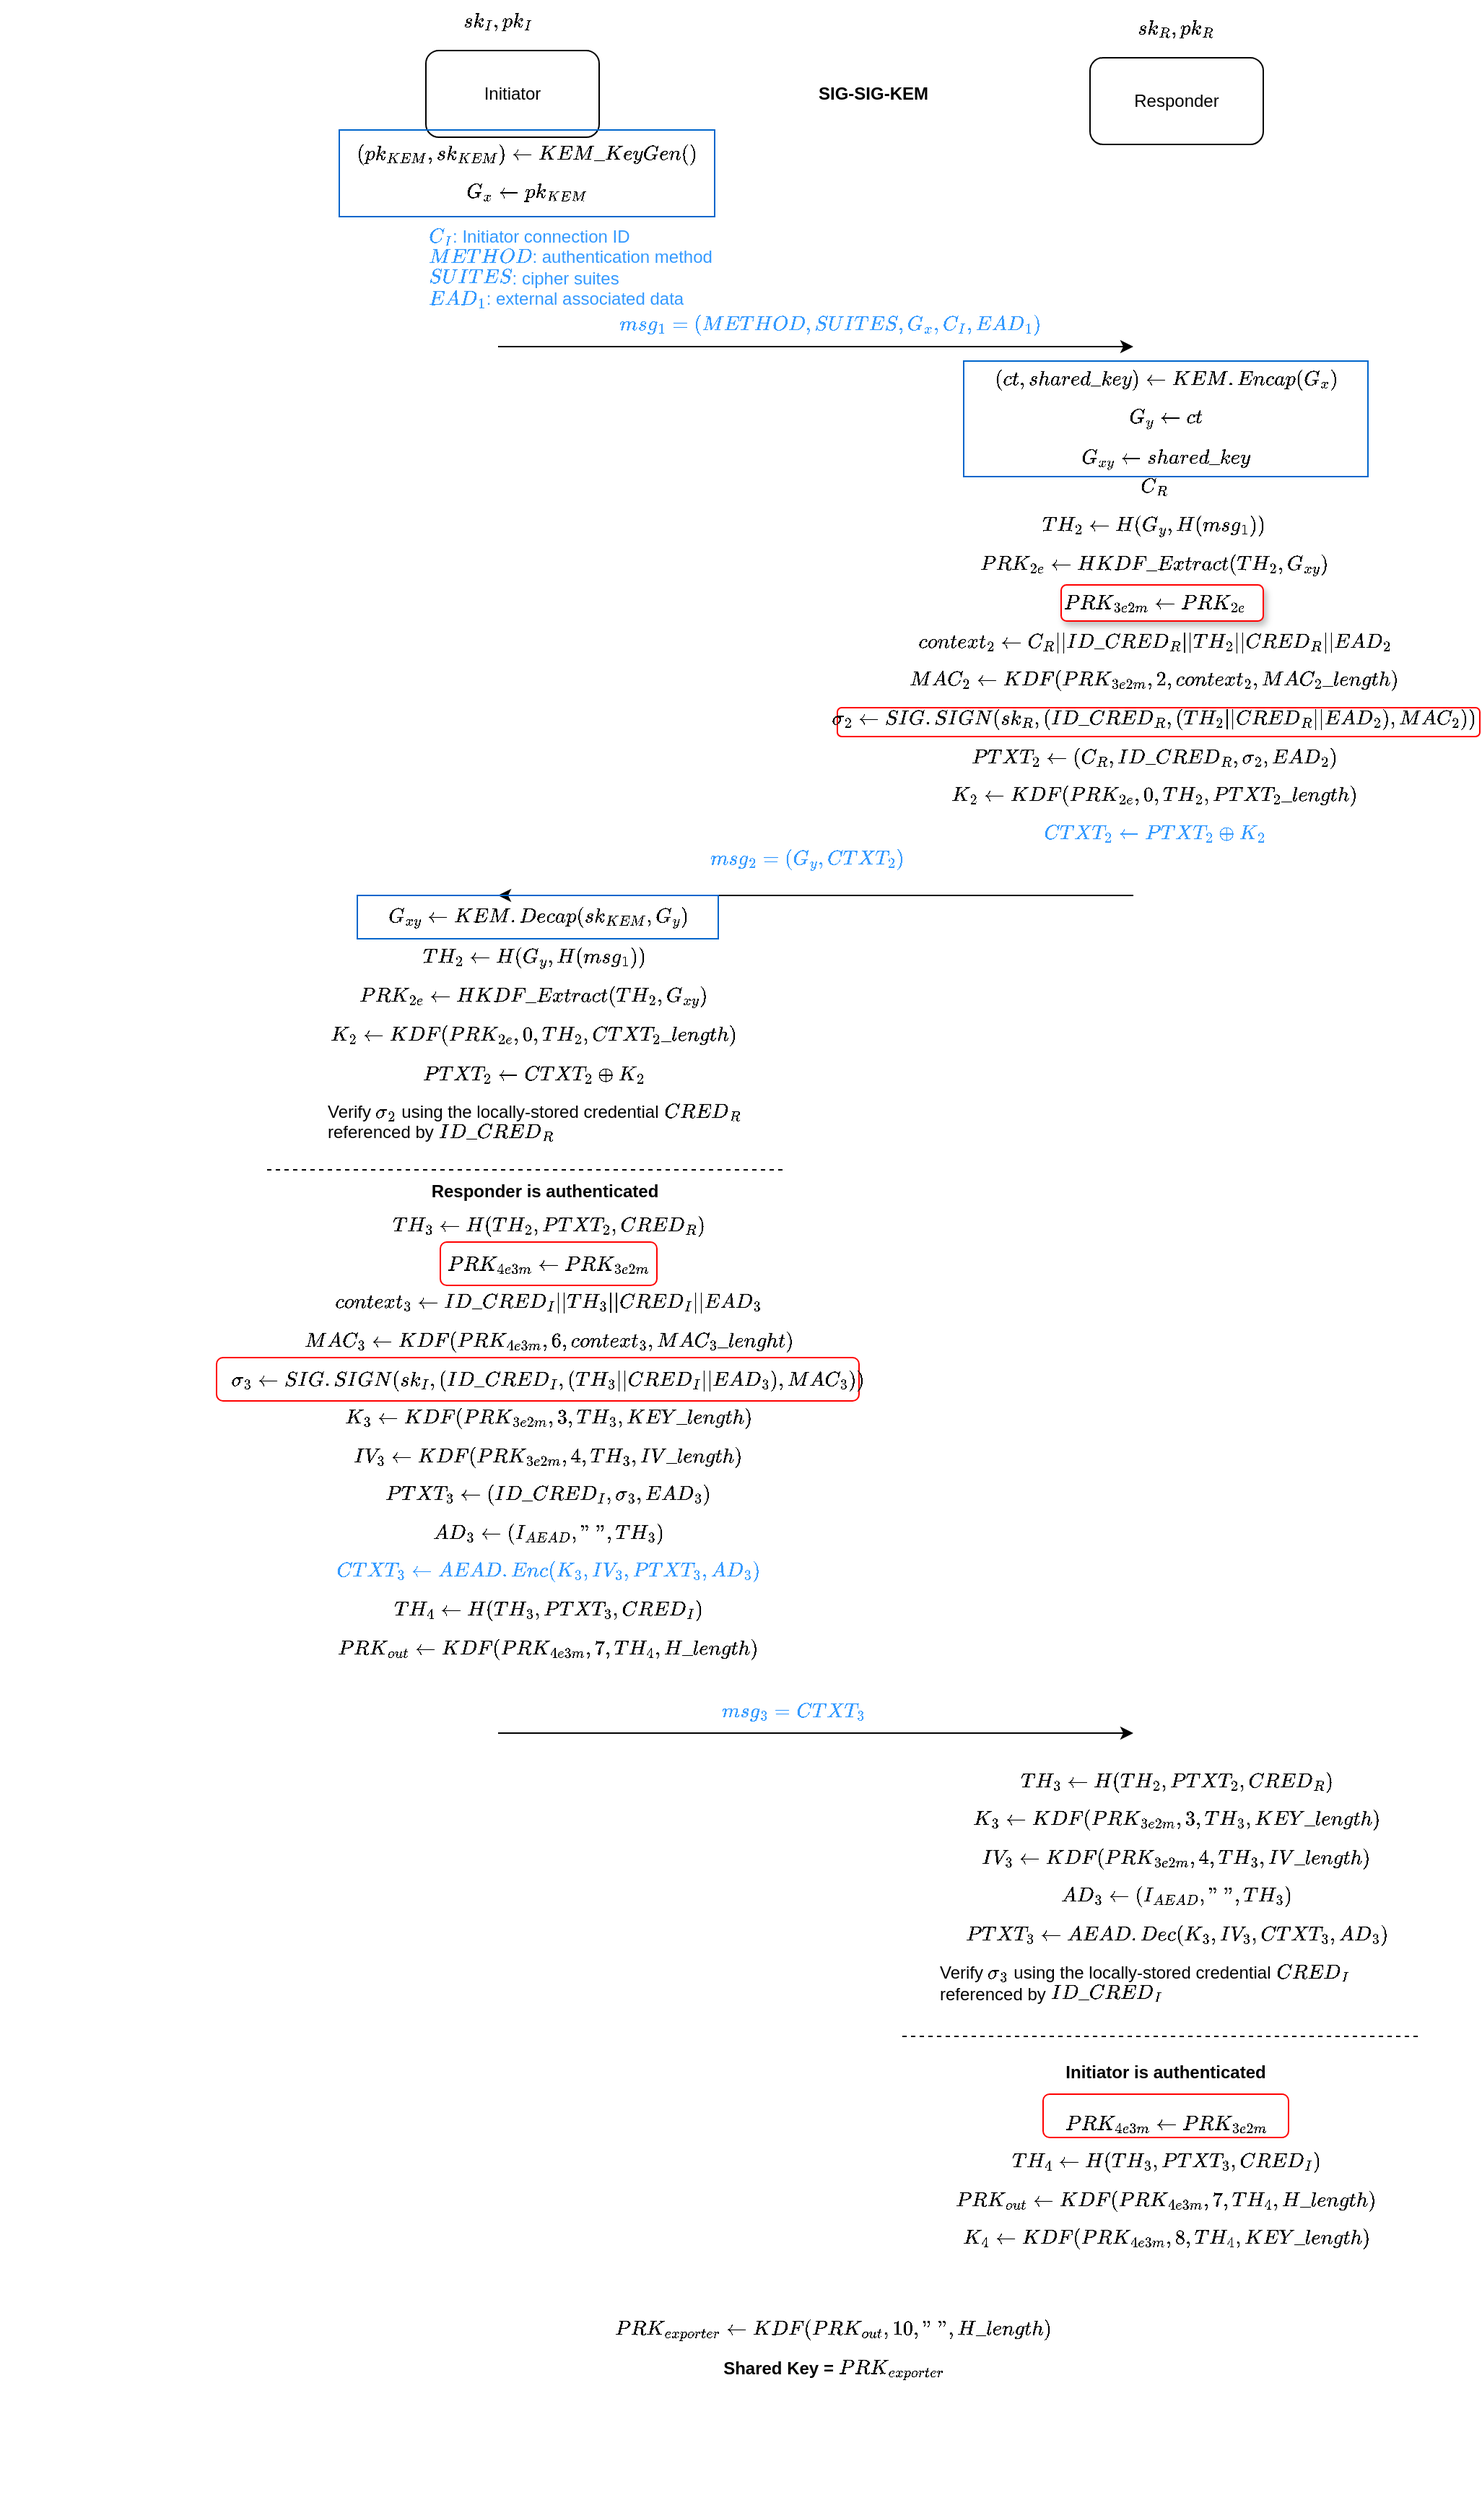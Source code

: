<mxfile version="26.0.16">
  <diagram name="Page-1" id="V3Hfx5zeby0_PLux3Aoy">
    <mxGraphModel dx="3164" dy="1182" grid="1" gridSize="10" guides="1" tooltips="1" connect="1" arrows="1" fold="1" page="1" pageScale="1" pageWidth="850" pageHeight="1100" math="1" shadow="0">
      <root>
        <mxCell id="0" />
        <mxCell id="1" parent="0" />
        <mxCell id="geV-bfaJFKkLLECiCZO1-1" value="" style="rounded=1;whiteSpace=wrap;html=1;strokeColor=light-dark(#FF0000,#FFFFFF);" vertex="1" parent="1">
          <mxGeometry x="-35" y="970" width="445" height="30" as="geometry" />
        </mxCell>
        <mxCell id="geV-bfaJFKkLLECiCZO1-2" value="" style="rounded=1;whiteSpace=wrap;html=1;strokeColor=light-dark(#FF0000,#FFFFFF);" vertex="1" parent="1">
          <mxGeometry x="395" y="520" width="445" height="20" as="geometry" />
        </mxCell>
        <mxCell id="geV-bfaJFKkLLECiCZO1-3" value="" style="rounded=1;whiteSpace=wrap;html=1;strokeColor=light-dark(#FF0000,#FFFFFF);" vertex="1" parent="1">
          <mxGeometry x="537.5" y="1480" width="170" height="30" as="geometry" />
        </mxCell>
        <mxCell id="geV-bfaJFKkLLECiCZO1-4" value="" style="rounded=1;whiteSpace=wrap;html=1;strokeColor=light-dark(#FF0000,#FFFFFF);" vertex="1" parent="1">
          <mxGeometry x="120" y="890" width="150" height="30" as="geometry" />
        </mxCell>
        <mxCell id="geV-bfaJFKkLLECiCZO1-5" value="Initiator" style="rounded=1;whiteSpace=wrap;html=1;" vertex="1" parent="1">
          <mxGeometry x="110" y="65" width="120" height="60" as="geometry" />
        </mxCell>
        <mxCell id="geV-bfaJFKkLLECiCZO1-6" value="Responder" style="rounded=1;whiteSpace=wrap;html=1;" vertex="1" parent="1">
          <mxGeometry x="570" y="70" width="120" height="60" as="geometry" />
        </mxCell>
        <mxCell id="geV-bfaJFKkLLECiCZO1-7" value="&lt;b&gt;SIG-SIG-KEM&lt;/b&gt;" style="text;html=1;align=center;verticalAlign=middle;whiteSpace=wrap;rounded=0;" vertex="1" parent="1">
          <mxGeometry x="370" y="80" width="100" height="30" as="geometry" />
        </mxCell>
        <mxCell id="geV-bfaJFKkLLECiCZO1-8" value="$$sk_I, pk_I$$" style="text;html=1;align=center;verticalAlign=middle;whiteSpace=wrap;rounded=0;" vertex="1" parent="1">
          <mxGeometry x="130" y="30" width="60" height="30" as="geometry" />
        </mxCell>
        <mxCell id="geV-bfaJFKkLLECiCZO1-9" value="$$sk_R, pk_R$$" style="text;html=1;align=center;verticalAlign=middle;whiteSpace=wrap;rounded=0;" vertex="1" parent="1">
          <mxGeometry x="600" y="35" width="60" height="30" as="geometry" />
        </mxCell>
        <mxCell id="geV-bfaJFKkLLECiCZO1-10" value="" style="group" vertex="1" connectable="0" parent="1">
          <mxGeometry x="160" y="240" width="440" height="100" as="geometry" />
        </mxCell>
        <mxCell id="geV-bfaJFKkLLECiCZO1-11" value="" style="endArrow=classic;html=1;rounded=0;" edge="1" parent="geV-bfaJFKkLLECiCZO1-10">
          <mxGeometry width="50" height="50" relative="1" as="geometry">
            <mxPoint y="30" as="sourcePoint" />
            <mxPoint x="440" y="30" as="targetPoint" />
          </mxGeometry>
        </mxCell>
        <mxCell id="geV-bfaJFKkLLECiCZO1-12" value="&lt;span style=&quot;color: rgb(51, 153, 255);&quot;&gt;$$msg_1 = (METHOD,SUITES,G_x, C_I, EAD_1)$$&lt;/span&gt;" style="text;html=1;align=center;verticalAlign=middle;whiteSpace=wrap;rounded=0;" vertex="1" parent="geV-bfaJFKkLLECiCZO1-10">
          <mxGeometry x="104.762" width="251.429" height="30" as="geometry" />
        </mxCell>
        <mxCell id="geV-bfaJFKkLLECiCZO1-14" value="" style="group" vertex="1" connectable="0" parent="1">
          <mxGeometry x="160" y="610" width="440" height="40" as="geometry" />
        </mxCell>
        <mxCell id="geV-bfaJFKkLLECiCZO1-15" value="" style="endArrow=classic;html=1;rounded=0;" edge="1" parent="geV-bfaJFKkLLECiCZO1-14">
          <mxGeometry width="50" height="50" relative="1" as="geometry">
            <mxPoint x="440" y="40" as="sourcePoint" />
            <mxPoint y="40" as="targetPoint" />
            <Array as="points">
              <mxPoint x="71.628" y="40" />
            </Array>
          </mxGeometry>
        </mxCell>
        <mxCell id="geV-bfaJFKkLLECiCZO1-16" value="&lt;span style=&quot;color: rgb(51, 153, 255);&quot;&gt;$$msg_2 = (G_y, CTXT_2)$$&lt;/span&gt;" style="text;html=1;align=center;verticalAlign=middle;whiteSpace=wrap;rounded=0;" vertex="1" parent="geV-bfaJFKkLLECiCZO1-14">
          <mxGeometry x="184.186" width="61.395" height="30" as="geometry" />
        </mxCell>
        <mxCell id="geV-bfaJFKkLLECiCZO1-17" value="&lt;div&gt;&lt;br&gt;&lt;/div&gt;&lt;div&gt;$$TH_2 \leftarrow H(G_y, H(msg_1))$$&lt;/div&gt;&lt;div align=&quot;left&quot;&gt;&lt;div&gt;$$PRK_{2e}\leftarrow HKDF\_Extract(TH_2, G_{xy})$$&lt;/div&gt;&lt;div&gt;$$K_2 \leftarrow KDF(PRK_{2e},0,TH_2,CTXT_2\_length)$$&lt;/div&gt;&lt;div&gt;$$PTXT_2 \leftarrow CTXT_2 \oplus K_2$$&lt;/div&gt;&lt;div&gt;Verify \(\sigma_2\) using the locally-stored credential \(CRED_R\)&lt;/div&gt;&lt;div&gt;referenced by \(ID\_CRED_R\)&lt;/div&gt;&lt;/div&gt;" style="text;html=1;align=left;verticalAlign=middle;whiteSpace=wrap;rounded=0;" vertex="1" parent="1">
          <mxGeometry x="40" y="620" width="310" height="240" as="geometry" />
        </mxCell>
        <mxCell id="geV-bfaJFKkLLECiCZO1-18" value="" style="endArrow=none;dashed=1;html=1;rounded=0;" edge="1" parent="1">
          <mxGeometry width="50" height="50" relative="1" as="geometry">
            <mxPoint y="840" as="sourcePoint" />
            <mxPoint x="360" y="840" as="targetPoint" />
            <Array as="points">
              <mxPoint x="140" y="840" />
            </Array>
          </mxGeometry>
        </mxCell>
        <mxCell id="geV-bfaJFKkLLECiCZO1-19" value="&lt;b&gt;Responder is authenticated&lt;/b&gt;" style="text;html=1;align=center;verticalAlign=middle;whiteSpace=wrap;rounded=0;" vertex="1" parent="1">
          <mxGeometry x="95" y="840" width="195" height="30" as="geometry" />
        </mxCell>
        <mxCell id="geV-bfaJFKkLLECiCZO1-20" value="&lt;div&gt;$$TH_3 \leftarrow H(TH_2, PTXT_2, CRED_R)$$&lt;/div&gt;&lt;div align=&quot;left&quot;&gt;$$PRK_{4e3m} \leftarrow PRK_{3e2m}$$&lt;/div&gt;&lt;div align=&quot;left&quot;&gt;$$context_3 \leftarrow ID\_CRED_I || TH_3 || CRED_I || EAD_3$$&lt;/div&gt;&lt;div align=&quot;left&quot;&gt;$$MAC_3 \leftarrow KDF(PRK_{4e3m}, 6, context_3, MAC_3\_lenght)$$&lt;/div&gt;&lt;div align=&quot;left&quot;&gt;$$\sigma_3 \leftarrow SIG.SIGN(sk_I, (ID\_CRED_I, (TH_3 || CRED_I || EAD_3), MAC_3))$$&lt;/div&gt;&lt;div align=&quot;left&quot;&gt;$$K_3 \leftarrow KDF(PRK_{3e2m}, 3, TH_3, KEY\_length)$$&lt;/div&gt;&lt;div align=&quot;left&quot;&gt;$$IV_3 \leftarrow KDF(PRK_{3e2m}, 4, TH_3, IV\_length)$$&lt;/div&gt;&lt;div align=&quot;left&quot;&gt;$$PTXT_3 \leftarrow (ID\_CRED_I, \sigma_3, EAD_3)$$&lt;/div&gt;&lt;div align=&quot;left&quot;&gt;&lt;div align=&quot;left&quot;&gt;$$AD_3 \leftarrow (I_{AEAD}, \text{&quot; &quot;},TH_3)$$&lt;/div&gt;&lt;/div&gt;&lt;div align=&quot;left&quot;&gt;&lt;span style=&quot;color: rgb(51, 153, 255);&quot;&gt;$$CTXT_3 \leftarrow AEAD.Enc(K_3, IV_3, PTXT_3, AD_3)$$&lt;/span&gt;&lt;/div&gt;&lt;div align=&quot;left&quot;&gt;$$TH_4 \leftarrow H(TH_3, PTXT_3, CRED_I)$$&lt;/div&gt;&lt;div align=&quot;left&quot;&gt;$$PRK_{out} \leftarrow KDF(PRK_{4e3m}, 7, TH_4, H\_length)$$&lt;/div&gt;" style="text;html=1;align=center;verticalAlign=middle;whiteSpace=wrap;rounded=0;" vertex="1" parent="1">
          <mxGeometry x="-185" y="940" width="760" height="170" as="geometry" />
        </mxCell>
        <mxCell id="geV-bfaJFKkLLECiCZO1-21" value="" style="endArrow=classic;html=1;rounded=0;" edge="1" parent="1">
          <mxGeometry width="50" height="50" relative="1" as="geometry">
            <mxPoint x="160" y="1230" as="sourcePoint" />
            <mxPoint x="600" y="1230" as="targetPoint" />
          </mxGeometry>
        </mxCell>
        <mxCell id="geV-bfaJFKkLLECiCZO1-22" value="&lt;span style=&quot;color: rgb(51, 153, 255);&quot;&gt;$$msg_3 = CTXT_3$$&lt;/span&gt;" style="text;html=1;align=center;verticalAlign=middle;whiteSpace=wrap;rounded=0;" vertex="1" parent="1">
          <mxGeometry x="300" y="1200" width="130" height="30" as="geometry" />
        </mxCell>
        <mxCell id="geV-bfaJFKkLLECiCZO1-23" value="&lt;div&gt;$$TH_3 \leftarrow H(TH_2, PTXT_2, CRED_R)$$&lt;/div&gt;&lt;div&gt;&lt;div align=&quot;left&quot;&gt;$$K_3 \leftarrow KDF(PRK_{3e2m}, 3, TH_3, KEY\_length)$$&lt;/div&gt;&lt;div align=&quot;left&quot;&gt;$$IV_3 \leftarrow KDF(PRK_{3e2m}, 4, TH_3, IV\_length)$$&lt;/div&gt;&lt;div align=&quot;left&quot;&gt;&lt;div align=&quot;left&quot;&gt;&lt;div align=&quot;left&quot;&gt;$$AD_3 \leftarrow (I_{AEAD}, \text{&quot; &quot;},TH_3)$$&lt;/div&gt;&lt;/div&gt;&lt;/div&gt;&lt;div align=&quot;left&quot;&gt;$$PTXT_3 \leftarrow AEAD.Dec(K_3,IV_3,CTXT_3,AD_3)$$&lt;/div&gt;&lt;div align=&quot;left&quot;&gt;&lt;div&gt;Verify \(\sigma_3\) using the locally-stored credential \(CRED_I\) referenced by \(ID\_CRED_I\)&lt;/div&gt;&lt;br&gt;&lt;/div&gt;&lt;/div&gt;&lt;div&gt;&lt;br&gt;&lt;/div&gt;" style="text;html=1;align=center;verticalAlign=middle;whiteSpace=wrap;rounded=0;" vertex="1" parent="1">
          <mxGeometry x="465" y="1330" width="330" height="30" as="geometry" />
        </mxCell>
        <mxCell id="geV-bfaJFKkLLECiCZO1-24" value="" style="endArrow=none;dashed=1;html=1;rounded=0;" edge="1" parent="1">
          <mxGeometry width="50" height="50" relative="1" as="geometry">
            <mxPoint x="440" y="1440" as="sourcePoint" />
            <mxPoint x="800" y="1440" as="targetPoint" />
            <Array as="points">
              <mxPoint x="580" y="1440" />
            </Array>
          </mxGeometry>
        </mxCell>
        <mxCell id="geV-bfaJFKkLLECiCZO1-25" value="&lt;b&gt;Initiator is authenticated&lt;/b&gt;" style="text;html=1;align=center;verticalAlign=middle;whiteSpace=wrap;rounded=0;" vertex="1" parent="1">
          <mxGeometry x="530" y="1450" width="185" height="30" as="geometry" />
        </mxCell>
        <mxCell id="geV-bfaJFKkLLECiCZO1-26" value="&lt;div&gt;$$PRK_{4e3m} \leftarrow PRK_{3e2m}$$&lt;/div&gt;&lt;div&gt;$$TH_4 \leftarrow H(TH_3, PTXT_3, CRED_I)$$&lt;/div&gt;&lt;div&gt;&lt;div align=&quot;left&quot;&gt;$$PRK_{out} \leftarrow KDF(PRK_{4e3m}, 7, TH_4, H\_length)$$&lt;/div&gt;&lt;div align=&quot;left&quot;&gt;$$K_4 \leftarrow KDF(PRK_{4e3m}, 8, TH_4, KEY\_length)$$&lt;/div&gt;&lt;/div&gt;" style="text;html=1;align=center;verticalAlign=middle;whiteSpace=wrap;rounded=0;" vertex="1" parent="1">
          <mxGeometry x="467.5" y="1430" width="310" height="220" as="geometry" />
        </mxCell>
        <mxCell id="geV-bfaJFKkLLECiCZO1-27" value="&lt;div&gt;$$PRK_{exporter} \leftarrow KDF(PRK_{out}, 10, \text{&quot; &quot;}, H\_length)$$&lt;/div&gt;&lt;div&gt;&lt;b&gt;Shared Key = \(PRK_{exporter}\)&lt;/b&gt;&lt;/div&gt;" style="text;html=1;align=center;verticalAlign=middle;whiteSpace=wrap;rounded=0;" vertex="1" parent="1">
          <mxGeometry x="210" y="1540" width="365" height="220" as="geometry" />
        </mxCell>
        <mxCell id="geV-bfaJFKkLLECiCZO1-29" value="&lt;div align=&quot;left&quot;&gt;&lt;span style=&quot;color: rgb(51, 153, 255);&quot;&gt;\(C_I\): Initiator connection ID&lt;/span&gt;&lt;/div&gt;&lt;div align=&quot;left&quot;&gt;&lt;span style=&quot;color: rgb(51, 153, 255);&quot;&gt;\(METHOD\): authentication method&lt;/span&gt;&lt;/div&gt;&lt;div align=&quot;left&quot;&gt;&lt;span style=&quot;color: rgb(51, 153, 255);&quot;&gt;\(SUITES\): cipher suites&lt;/span&gt;&lt;/div&gt;&lt;div align=&quot;left&quot;&gt;&lt;span style=&quot;color: rgb(51, 153, 255);&quot;&gt;\(EAD_1\): external associated data&lt;/span&gt;&lt;/div&gt;" style="text;html=1;align=left;verticalAlign=middle;whiteSpace=wrap;rounded=0;" vertex="1" parent="1">
          <mxGeometry x="110" y="190" width="300" height="50" as="geometry" />
        </mxCell>
        <mxCell id="geV-bfaJFKkLLECiCZO1-30" value="" style="rounded=1;whiteSpace=wrap;html=1;strokeColor=light-dark(#FF0000,#FFFFFF);shadow=1;" vertex="1" parent="1">
          <mxGeometry x="550" y="435" width="140" height="25" as="geometry" />
        </mxCell>
        <mxCell id="geV-bfaJFKkLLECiCZO1-31" value="&lt;br&gt;&lt;div align=&quot;right&quot;&gt;$$C_R$$&lt;/div&gt;&lt;div align=&quot;right&quot;&gt;$$TH_2 \leftarrow H(G_y, H(msg_1))$$&lt;/div&gt;&lt;div align=&quot;right&quot;&gt;$$PRK_{2e}\leftarrow HKDF\_Extract(TH_2, G_{xy})$$&lt;/div&gt;&lt;div align=&quot;right&quot;&gt;$$PRK_{3e2m} \leftarrow PRK_{2e}$$&lt;/div&gt;&lt;div align=&quot;right&quot;&gt;$$context_2 \leftarrow C_R||ID\_CRED_R||TH_2||CRED_R||EAD_2$$&lt;/div&gt;&lt;div align=&quot;right&quot;&gt;$$MAC_2 \leftarrow KDF(PRK_{3e2m},2,context_2,MAC_2\_length )$$&lt;/div&gt;&lt;div align=&quot;right&quot;&gt;$$\sigma_2 \leftarrow SIG.SIGN(sk_R,(ID\_CRED_R, (TH_2||CRED_R||EAD_2),MAC_2))$$&lt;/div&gt;&lt;div align=&quot;right&quot;&gt;$$PTXT_2 \leftarrow (C_R, ID\_CRED_R, \sigma_2, EAD_2)$$&lt;/div&gt;&lt;div align=&quot;right&quot;&gt;$$K_2 \leftarrow KDF(PRK_{2e},0,TH_2,PTXT_2\_length)$$&lt;/div&gt;&lt;div align=&quot;right&quot;&gt;&lt;span style=&quot;color: rgb(51, 153, 255);&quot;&gt;$$CTXT_2 \leftarrow PTXT_2 \oplus K_2$$&lt;/span&gt;&lt;/div&gt;" style="text;html=1;align=right;verticalAlign=middle;whiteSpace=wrap;rounded=0;" vertex="1" parent="1">
          <mxGeometry x="390" y="330" width="450.0" height="300" as="geometry" />
        </mxCell>
        <mxCell id="geV-bfaJFKkLLECiCZO1-32" value="&lt;div&gt;$$(pk_{KEM},sk_{KEM}) \leftarrow KEM\_KeyGen()$$&lt;/div&gt;&lt;div&gt;$$G_x \leftarrow pk_{KEM}$$&lt;/div&gt;" style="text;html=1;align=center;verticalAlign=middle;whiteSpace=wrap;rounded=0;strokeColor=#0066CC;" vertex="1" parent="1">
          <mxGeometry x="50" y="120" width="260" height="60" as="geometry" />
        </mxCell>
        <mxCell id="geV-bfaJFKkLLECiCZO1-33" value="&lt;div&gt;$$(ct,shared\_key) \leftarrow KEM.Encap(G_x)$$&lt;/div&gt;&lt;div&gt;$$G_y \leftarrow ct$$&lt;/div&gt;&lt;div&gt;$$G_{xy} \leftarrow shared\_key$$&lt;/div&gt;" style="text;html=1;align=center;verticalAlign=middle;whiteSpace=wrap;rounded=0;strokeColor=#0066CC;" vertex="1" parent="1">
          <mxGeometry x="482.5" y="280" width="280" height="80" as="geometry" />
        </mxCell>
        <mxCell id="geV-bfaJFKkLLECiCZO1-34" value="$$G_{xy} \leftarrow KEM.Decap(sk_{KEM}, G_y)$$" style="text;html=1;align=center;verticalAlign=middle;whiteSpace=wrap;rounded=0;strokeColor=#0066CC;" vertex="1" parent="1">
          <mxGeometry x="62.5" y="650" width="250" height="30" as="geometry" />
        </mxCell>
      </root>
    </mxGraphModel>
  </diagram>
</mxfile>
